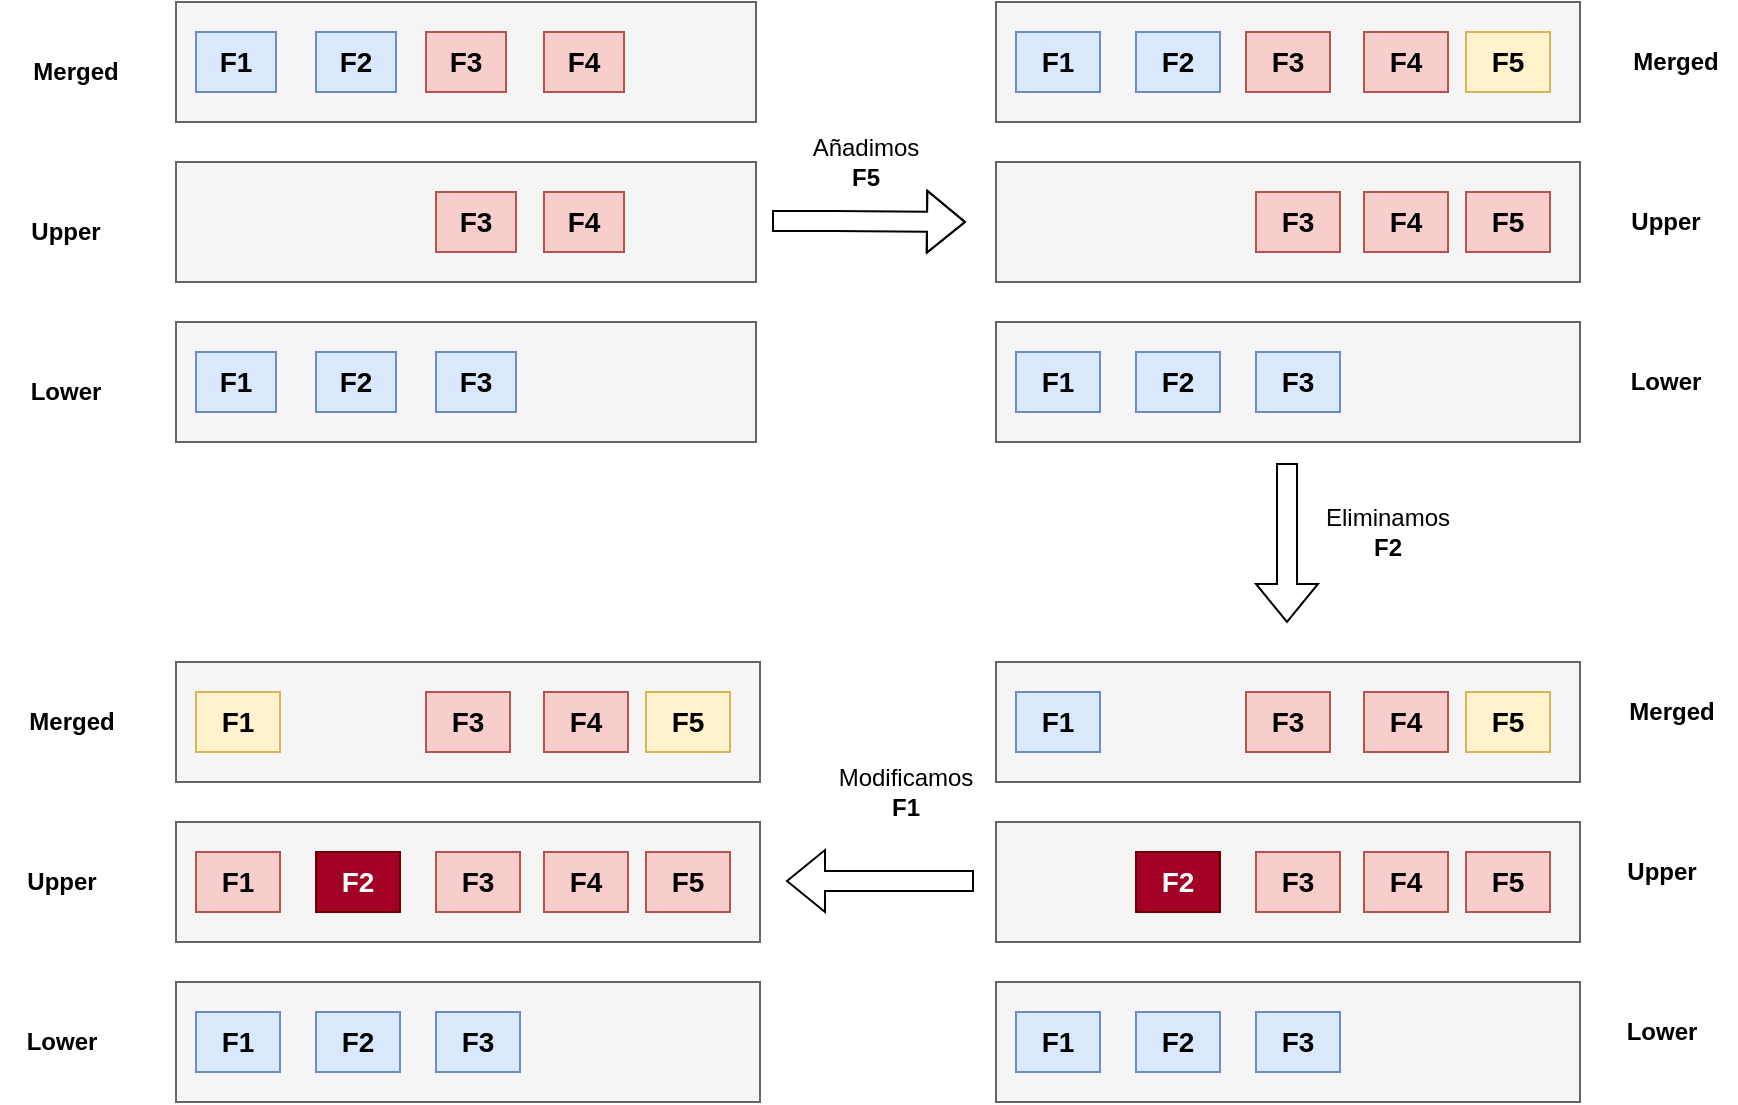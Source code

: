 <mxfile version="24.0.7" type="device">
  <diagram name="Página-1" id="mrkUYzQ1I_oueoynunbM">
    <mxGraphModel dx="2021" dy="729" grid="1" gridSize="10" guides="1" tooltips="1" connect="1" arrows="1" fold="1" page="1" pageScale="1" pageWidth="827" pageHeight="1169" math="0" shadow="0">
      <root>
        <mxCell id="0" />
        <mxCell id="1" parent="0" />
        <mxCell id="-JjYpZbtbT3JPwtIFySJ-1" value="" style="rounded=0;whiteSpace=wrap;html=1;fillColor=#f5f5f5;fontColor=#333333;strokeColor=#666666;" vertex="1" parent="1">
          <mxGeometry x="55" y="380" width="290" height="60" as="geometry" />
        </mxCell>
        <mxCell id="-JjYpZbtbT3JPwtIFySJ-2" value="" style="rounded=0;whiteSpace=wrap;html=1;fillColor=#f5f5f5;fontColor=#333333;strokeColor=#666666;" vertex="1" parent="1">
          <mxGeometry x="55" y="300" width="290" height="60" as="geometry" />
        </mxCell>
        <mxCell id="-JjYpZbtbT3JPwtIFySJ-3" value="" style="rounded=0;whiteSpace=wrap;html=1;fillColor=#f5f5f5;fontColor=#333333;strokeColor=#666666;" vertex="1" parent="1">
          <mxGeometry x="55" y="220" width="290" height="60" as="geometry" />
        </mxCell>
        <mxCell id="-JjYpZbtbT3JPwtIFySJ-4" value="&lt;b&gt;&lt;font style=&quot;font-size: 14px;&quot;&gt;F1&lt;/font&gt;&lt;/b&gt;" style="rounded=0;whiteSpace=wrap;html=1;fillColor=#dae8fc;strokeColor=#6c8ebf;" vertex="1" parent="1">
          <mxGeometry x="65" y="395" width="40" height="30" as="geometry" />
        </mxCell>
        <mxCell id="-JjYpZbtbT3JPwtIFySJ-5" value="&lt;div&gt;&lt;b&gt;&lt;font style=&quot;font-size: 14px;&quot;&gt;F2&lt;/font&gt;&lt;/b&gt;&lt;/div&gt;" style="rounded=0;whiteSpace=wrap;html=1;fillColor=#dae8fc;strokeColor=#6c8ebf;" vertex="1" parent="1">
          <mxGeometry x="125" y="395" width="40" height="30" as="geometry" />
        </mxCell>
        <mxCell id="-JjYpZbtbT3JPwtIFySJ-6" value="&lt;b&gt;&lt;font style=&quot;font-size: 14px;&quot;&gt;F3&lt;/font&gt;&lt;/b&gt;" style="rounded=0;whiteSpace=wrap;html=1;fillColor=#dae8fc;strokeColor=#6c8ebf;" vertex="1" parent="1">
          <mxGeometry x="185" y="395" width="40" height="30" as="geometry" />
        </mxCell>
        <mxCell id="-JjYpZbtbT3JPwtIFySJ-7" value="&lt;b&gt;&lt;font style=&quot;font-size: 14px;&quot;&gt;F4&lt;/font&gt;&lt;/b&gt;" style="rounded=0;whiteSpace=wrap;html=1;fillColor=#f8cecc;strokeColor=#b85450;" vertex="1" parent="1">
          <mxGeometry x="239" y="315" width="40" height="30" as="geometry" />
        </mxCell>
        <mxCell id="-JjYpZbtbT3JPwtIFySJ-12" value="&lt;b&gt;&lt;font style=&quot;font-size: 14px;&quot;&gt;F3&lt;/font&gt;&lt;/b&gt;" style="rounded=0;whiteSpace=wrap;html=1;fillColor=#f8cecc;strokeColor=#b85450;" vertex="1" parent="1">
          <mxGeometry x="185" y="315" width="40" height="30" as="geometry" />
        </mxCell>
        <mxCell id="-JjYpZbtbT3JPwtIFySJ-13" value="&lt;b&gt;&lt;font style=&quot;font-size: 14px;&quot;&gt;F1&lt;/font&gt;&lt;/b&gt;" style="rounded=0;whiteSpace=wrap;html=1;fillColor=#dae8fc;strokeColor=#6c8ebf;" vertex="1" parent="1">
          <mxGeometry x="65" y="235" width="40" height="30" as="geometry" />
        </mxCell>
        <mxCell id="-JjYpZbtbT3JPwtIFySJ-14" value="&lt;div&gt;&lt;b&gt;&lt;font style=&quot;font-size: 14px;&quot;&gt;F2&lt;/font&gt;&lt;/b&gt;&lt;/div&gt;" style="rounded=0;whiteSpace=wrap;html=1;fillColor=#dae8fc;strokeColor=#6c8ebf;" vertex="1" parent="1">
          <mxGeometry x="125" y="235" width="40" height="30" as="geometry" />
        </mxCell>
        <mxCell id="-JjYpZbtbT3JPwtIFySJ-15" value="&lt;b&gt;&lt;font style=&quot;font-size: 14px;&quot;&gt;F3&lt;/font&gt;&lt;/b&gt;" style="rounded=0;whiteSpace=wrap;html=1;fillColor=#f8cecc;strokeColor=#b85450;" vertex="1" parent="1">
          <mxGeometry x="180" y="235" width="40" height="30" as="geometry" />
        </mxCell>
        <mxCell id="-JjYpZbtbT3JPwtIFySJ-16" value="&lt;b&gt;&lt;font style=&quot;font-size: 14px;&quot;&gt;F4&lt;/font&gt;&lt;/b&gt;" style="rounded=0;whiteSpace=wrap;html=1;fillColor=#f8cecc;strokeColor=#b85450;" vertex="1" parent="1">
          <mxGeometry x="239" y="235" width="40" height="30" as="geometry" />
        </mxCell>
        <mxCell id="-JjYpZbtbT3JPwtIFySJ-18" value="" style="shape=flexArrow;endArrow=classic;html=1;rounded=0;" edge="1" parent="1">
          <mxGeometry width="50" height="50" relative="1" as="geometry">
            <mxPoint x="353" y="329.5" as="sourcePoint" />
            <mxPoint x="450" y="330" as="targetPoint" />
            <Array as="points">
              <mxPoint x="384" y="329.5" />
            </Array>
          </mxGeometry>
        </mxCell>
        <mxCell id="-JjYpZbtbT3JPwtIFySJ-19" value="Añadimos &lt;b&gt;F5&lt;/b&gt;" style="text;strokeColor=none;align=center;fillColor=none;html=1;verticalAlign=middle;whiteSpace=wrap;rounded=0;" vertex="1" parent="1">
          <mxGeometry x="370" y="285" width="60" height="30" as="geometry" />
        </mxCell>
        <mxCell id="-JjYpZbtbT3JPwtIFySJ-20" value="" style="rounded=0;whiteSpace=wrap;html=1;fillColor=#f5f5f5;fontColor=#333333;strokeColor=#666666;" vertex="1" parent="1">
          <mxGeometry x="465" y="380" width="292" height="60" as="geometry" />
        </mxCell>
        <mxCell id="-JjYpZbtbT3JPwtIFySJ-21" value="" style="rounded=0;whiteSpace=wrap;html=1;fillColor=#f5f5f5;fontColor=#333333;strokeColor=#666666;" vertex="1" parent="1">
          <mxGeometry x="465" y="300" width="292" height="60" as="geometry" />
        </mxCell>
        <mxCell id="-JjYpZbtbT3JPwtIFySJ-22" value="" style="rounded=0;whiteSpace=wrap;html=1;fillColor=#f5f5f5;fontColor=#333333;strokeColor=#666666;" vertex="1" parent="1">
          <mxGeometry x="465" y="220" width="292" height="60" as="geometry" />
        </mxCell>
        <mxCell id="-JjYpZbtbT3JPwtIFySJ-23" value="&lt;b&gt;&lt;font style=&quot;font-size: 14px;&quot;&gt;F1&lt;/font&gt;&lt;/b&gt;" style="rounded=0;whiteSpace=wrap;html=1;fillColor=#dae8fc;strokeColor=#6c8ebf;" vertex="1" parent="1">
          <mxGeometry x="475" y="395" width="42" height="30" as="geometry" />
        </mxCell>
        <mxCell id="-JjYpZbtbT3JPwtIFySJ-24" value="&lt;div&gt;&lt;b&gt;&lt;font style=&quot;font-size: 14px;&quot;&gt;F2&lt;/font&gt;&lt;/b&gt;&lt;/div&gt;" style="rounded=0;whiteSpace=wrap;html=1;fillColor=#dae8fc;strokeColor=#6c8ebf;" vertex="1" parent="1">
          <mxGeometry x="535" y="395" width="42" height="30" as="geometry" />
        </mxCell>
        <mxCell id="-JjYpZbtbT3JPwtIFySJ-25" value="&lt;b&gt;&lt;font style=&quot;font-size: 14px;&quot;&gt;F3&lt;/font&gt;&lt;/b&gt;" style="rounded=0;whiteSpace=wrap;html=1;fillColor=#dae8fc;strokeColor=#6c8ebf;" vertex="1" parent="1">
          <mxGeometry x="595" y="395" width="42" height="30" as="geometry" />
        </mxCell>
        <mxCell id="-JjYpZbtbT3JPwtIFySJ-26" value="&lt;b&gt;&lt;font style=&quot;font-size: 14px;&quot;&gt;F4&lt;/font&gt;&lt;/b&gt;" style="rounded=0;whiteSpace=wrap;html=1;fillColor=#f8cecc;strokeColor=#b85450;" vertex="1" parent="1">
          <mxGeometry x="649" y="315" width="42" height="30" as="geometry" />
        </mxCell>
        <mxCell id="-JjYpZbtbT3JPwtIFySJ-27" value="&lt;b&gt;&lt;font style=&quot;font-size: 14px;&quot;&gt;F3&lt;/font&gt;&lt;/b&gt;" style="rounded=0;whiteSpace=wrap;html=1;fillColor=#f8cecc;strokeColor=#b85450;" vertex="1" parent="1">
          <mxGeometry x="595" y="315" width="42" height="30" as="geometry" />
        </mxCell>
        <mxCell id="-JjYpZbtbT3JPwtIFySJ-28" value="&lt;b&gt;&lt;font style=&quot;font-size: 14px;&quot;&gt;F1&lt;/font&gt;&lt;/b&gt;" style="rounded=0;whiteSpace=wrap;html=1;fillColor=#dae8fc;strokeColor=#6c8ebf;" vertex="1" parent="1">
          <mxGeometry x="475" y="235" width="42" height="30" as="geometry" />
        </mxCell>
        <mxCell id="-JjYpZbtbT3JPwtIFySJ-29" value="&lt;div&gt;&lt;b&gt;&lt;font style=&quot;font-size: 14px;&quot;&gt;F2&lt;/font&gt;&lt;/b&gt;&lt;/div&gt;" style="rounded=0;whiteSpace=wrap;html=1;fillColor=#dae8fc;strokeColor=#6c8ebf;" vertex="1" parent="1">
          <mxGeometry x="535" y="235" width="42" height="30" as="geometry" />
        </mxCell>
        <mxCell id="-JjYpZbtbT3JPwtIFySJ-30" value="&lt;b&gt;&lt;font style=&quot;font-size: 14px;&quot;&gt;F3&lt;/font&gt;&lt;/b&gt;" style="rounded=0;whiteSpace=wrap;html=1;fillColor=#f8cecc;strokeColor=#b85450;" vertex="1" parent="1">
          <mxGeometry x="590" y="235" width="42" height="30" as="geometry" />
        </mxCell>
        <mxCell id="-JjYpZbtbT3JPwtIFySJ-31" value="&lt;b&gt;&lt;font style=&quot;font-size: 14px;&quot;&gt;F4&lt;/font&gt;&lt;/b&gt;" style="rounded=0;whiteSpace=wrap;html=1;fillColor=#f8cecc;strokeColor=#b85450;" vertex="1" parent="1">
          <mxGeometry x="649" y="235" width="42" height="30" as="geometry" />
        </mxCell>
        <mxCell id="-JjYpZbtbT3JPwtIFySJ-32" value="&lt;b&gt;&lt;font style=&quot;font-size: 14px;&quot;&gt;F5&lt;/font&gt;&lt;/b&gt;" style="rounded=0;whiteSpace=wrap;html=1;fillColor=#fff2cc;strokeColor=#d6b656;" vertex="1" parent="1">
          <mxGeometry x="700" y="235" width="42" height="30" as="geometry" />
        </mxCell>
        <mxCell id="-JjYpZbtbT3JPwtIFySJ-33" value="&lt;b&gt;&lt;font style=&quot;font-size: 14px;&quot;&gt;F5&lt;/font&gt;&lt;/b&gt;" style="rounded=0;whiteSpace=wrap;html=1;fillColor=#f8cecc;strokeColor=#b85450;" vertex="1" parent="1">
          <mxGeometry x="700" y="315" width="42" height="30" as="geometry" />
        </mxCell>
        <mxCell id="-JjYpZbtbT3JPwtIFySJ-35" value="" style="shape=flexArrow;endArrow=classic;html=1;rounded=0;" edge="1" parent="1">
          <mxGeometry width="50" height="50" relative="1" as="geometry">
            <mxPoint x="610.5" y="450.5" as="sourcePoint" />
            <mxPoint x="610.5" y="530.5" as="targetPoint" />
            <Array as="points">
              <mxPoint x="610.5" y="450" />
            </Array>
          </mxGeometry>
        </mxCell>
        <mxCell id="-JjYpZbtbT3JPwtIFySJ-36" value="Eliminamos &lt;b&gt;F2&lt;/b&gt;" style="text;strokeColor=none;align=center;fillColor=none;html=1;verticalAlign=middle;whiteSpace=wrap;rounded=0;" vertex="1" parent="1">
          <mxGeometry x="631" y="470" width="60" height="30" as="geometry" />
        </mxCell>
        <mxCell id="-JjYpZbtbT3JPwtIFySJ-37" value="" style="rounded=0;whiteSpace=wrap;html=1;fillColor=#f5f5f5;fontColor=#333333;strokeColor=#666666;" vertex="1" parent="1">
          <mxGeometry x="465" y="710" width="292" height="60" as="geometry" />
        </mxCell>
        <mxCell id="-JjYpZbtbT3JPwtIFySJ-38" value="" style="rounded=0;whiteSpace=wrap;html=1;fillColor=#f5f5f5;fontColor=#333333;strokeColor=#666666;" vertex="1" parent="1">
          <mxGeometry x="465" y="630" width="292" height="60" as="geometry" />
        </mxCell>
        <mxCell id="-JjYpZbtbT3JPwtIFySJ-39" value="" style="rounded=0;whiteSpace=wrap;html=1;fillColor=#f5f5f5;fontColor=#333333;strokeColor=#666666;" vertex="1" parent="1">
          <mxGeometry x="465" y="550" width="292" height="60" as="geometry" />
        </mxCell>
        <mxCell id="-JjYpZbtbT3JPwtIFySJ-40" value="&lt;b&gt;&lt;font style=&quot;font-size: 14px;&quot;&gt;F1&lt;/font&gt;&lt;/b&gt;" style="rounded=0;whiteSpace=wrap;html=1;fillColor=#dae8fc;strokeColor=#6c8ebf;" vertex="1" parent="1">
          <mxGeometry x="475" y="725" width="42" height="30" as="geometry" />
        </mxCell>
        <mxCell id="-JjYpZbtbT3JPwtIFySJ-41" value="&lt;div&gt;&lt;b&gt;&lt;font style=&quot;font-size: 14px;&quot;&gt;F2&lt;/font&gt;&lt;/b&gt;&lt;/div&gt;" style="rounded=0;whiteSpace=wrap;html=1;fillColor=#dae8fc;strokeColor=#6c8ebf;" vertex="1" parent="1">
          <mxGeometry x="535" y="725" width="42" height="30" as="geometry" />
        </mxCell>
        <mxCell id="-JjYpZbtbT3JPwtIFySJ-42" value="&lt;b&gt;&lt;font style=&quot;font-size: 14px;&quot;&gt;F3&lt;/font&gt;&lt;/b&gt;" style="rounded=0;whiteSpace=wrap;html=1;fillColor=#dae8fc;strokeColor=#6c8ebf;" vertex="1" parent="1">
          <mxGeometry x="595" y="725" width="42" height="30" as="geometry" />
        </mxCell>
        <mxCell id="-JjYpZbtbT3JPwtIFySJ-43" value="&lt;b&gt;&lt;font style=&quot;font-size: 14px;&quot;&gt;F4&lt;/font&gt;&lt;/b&gt;" style="rounded=0;whiteSpace=wrap;html=1;fillColor=#f8cecc;strokeColor=#b85450;" vertex="1" parent="1">
          <mxGeometry x="649" y="645" width="42" height="30" as="geometry" />
        </mxCell>
        <mxCell id="-JjYpZbtbT3JPwtIFySJ-44" value="&lt;b&gt;&lt;font style=&quot;font-size: 14px;&quot;&gt;F3&lt;/font&gt;&lt;/b&gt;" style="rounded=0;whiteSpace=wrap;html=1;fillColor=#f8cecc;strokeColor=#b85450;" vertex="1" parent="1">
          <mxGeometry x="595" y="645" width="42" height="30" as="geometry" />
        </mxCell>
        <mxCell id="-JjYpZbtbT3JPwtIFySJ-45" value="&lt;b&gt;&lt;font style=&quot;font-size: 14px;&quot;&gt;F1&lt;/font&gt;&lt;/b&gt;" style="rounded=0;whiteSpace=wrap;html=1;fillColor=#dae8fc;strokeColor=#6c8ebf;" vertex="1" parent="1">
          <mxGeometry x="475" y="565" width="42" height="30" as="geometry" />
        </mxCell>
        <mxCell id="-JjYpZbtbT3JPwtIFySJ-46" value="&lt;div&gt;&lt;b&gt;&lt;font style=&quot;font-size: 14px;&quot;&gt;F2&lt;/font&gt;&lt;/b&gt;&lt;/div&gt;" style="rounded=0;whiteSpace=wrap;html=1;fillColor=#a20025;strokeColor=#6F0000;fontColor=#ffffff;" vertex="1" parent="1">
          <mxGeometry x="535" y="645" width="42" height="30" as="geometry" />
        </mxCell>
        <mxCell id="-JjYpZbtbT3JPwtIFySJ-47" value="&lt;b&gt;&lt;font style=&quot;font-size: 14px;&quot;&gt;F3&lt;/font&gt;&lt;/b&gt;" style="rounded=0;whiteSpace=wrap;html=1;fillColor=#f8cecc;strokeColor=#b85450;" vertex="1" parent="1">
          <mxGeometry x="590" y="565" width="42" height="30" as="geometry" />
        </mxCell>
        <mxCell id="-JjYpZbtbT3JPwtIFySJ-48" value="&lt;b&gt;&lt;font style=&quot;font-size: 14px;&quot;&gt;F4&lt;/font&gt;&lt;/b&gt;" style="rounded=0;whiteSpace=wrap;html=1;fillColor=#f8cecc;strokeColor=#b85450;" vertex="1" parent="1">
          <mxGeometry x="649" y="565" width="42" height="30" as="geometry" />
        </mxCell>
        <mxCell id="-JjYpZbtbT3JPwtIFySJ-49" value="&lt;b&gt;&lt;font style=&quot;font-size: 14px;&quot;&gt;F5&lt;/font&gt;&lt;/b&gt;" style="rounded=0;whiteSpace=wrap;html=1;fillColor=#fff2cc;strokeColor=#d6b656;" vertex="1" parent="1">
          <mxGeometry x="700" y="565" width="42" height="30" as="geometry" />
        </mxCell>
        <mxCell id="-JjYpZbtbT3JPwtIFySJ-50" value="&lt;b&gt;&lt;font style=&quot;font-size: 14px;&quot;&gt;F5&lt;/font&gt;&lt;/b&gt;" style="rounded=0;whiteSpace=wrap;html=1;fillColor=#f8cecc;strokeColor=#b85450;" vertex="1" parent="1">
          <mxGeometry x="700" y="645" width="42" height="30" as="geometry" />
        </mxCell>
        <mxCell id="-JjYpZbtbT3JPwtIFySJ-51" value="" style="shape=flexArrow;endArrow=classic;html=1;rounded=0;" edge="1" parent="1">
          <mxGeometry width="50" height="50" relative="1" as="geometry">
            <mxPoint x="454" y="659.5" as="sourcePoint" />
            <mxPoint x="360" y="659.5" as="targetPoint" />
            <Array as="points" />
          </mxGeometry>
        </mxCell>
        <mxCell id="-JjYpZbtbT3JPwtIFySJ-52" value="&lt;div&gt;Modificamos&lt;/div&gt;&lt;div&gt;&lt;b&gt;F1&lt;/b&gt;&lt;/div&gt;" style="text;strokeColor=none;align=center;fillColor=none;html=1;verticalAlign=middle;whiteSpace=wrap;rounded=0;" vertex="1" parent="1">
          <mxGeometry x="390" y="600" width="60" height="30" as="geometry" />
        </mxCell>
        <mxCell id="-JjYpZbtbT3JPwtIFySJ-53" value="" style="rounded=0;whiteSpace=wrap;html=1;fillColor=#f5f5f5;fontColor=#333333;strokeColor=#666666;" vertex="1" parent="1">
          <mxGeometry x="55" y="710" width="292" height="60" as="geometry" />
        </mxCell>
        <mxCell id="-JjYpZbtbT3JPwtIFySJ-54" value="" style="rounded=0;whiteSpace=wrap;html=1;fillColor=#f5f5f5;fontColor=#333333;strokeColor=#666666;" vertex="1" parent="1">
          <mxGeometry x="55" y="630" width="292" height="60" as="geometry" />
        </mxCell>
        <mxCell id="-JjYpZbtbT3JPwtIFySJ-55" value="" style="rounded=0;whiteSpace=wrap;html=1;fillColor=#f5f5f5;fontColor=#333333;strokeColor=#666666;" vertex="1" parent="1">
          <mxGeometry x="55" y="550" width="292" height="60" as="geometry" />
        </mxCell>
        <mxCell id="-JjYpZbtbT3JPwtIFySJ-56" value="&lt;b&gt;&lt;font style=&quot;font-size: 14px;&quot;&gt;F1&lt;/font&gt;&lt;/b&gt;" style="rounded=0;whiteSpace=wrap;html=1;fillColor=#dae8fc;strokeColor=#6c8ebf;" vertex="1" parent="1">
          <mxGeometry x="65" y="725" width="42" height="30" as="geometry" />
        </mxCell>
        <mxCell id="-JjYpZbtbT3JPwtIFySJ-57" value="&lt;div&gt;&lt;b&gt;&lt;font style=&quot;font-size: 14px;&quot;&gt;F2&lt;/font&gt;&lt;/b&gt;&lt;/div&gt;" style="rounded=0;whiteSpace=wrap;html=1;fillColor=#dae8fc;strokeColor=#6c8ebf;" vertex="1" parent="1">
          <mxGeometry x="125" y="725" width="42" height="30" as="geometry" />
        </mxCell>
        <mxCell id="-JjYpZbtbT3JPwtIFySJ-58" value="&lt;b&gt;&lt;font style=&quot;font-size: 14px;&quot;&gt;F3&lt;/font&gt;&lt;/b&gt;" style="rounded=0;whiteSpace=wrap;html=1;fillColor=#dae8fc;strokeColor=#6c8ebf;" vertex="1" parent="1">
          <mxGeometry x="185" y="725" width="42" height="30" as="geometry" />
        </mxCell>
        <mxCell id="-JjYpZbtbT3JPwtIFySJ-59" value="&lt;b&gt;&lt;font style=&quot;font-size: 14px;&quot;&gt;F4&lt;/font&gt;&lt;/b&gt;" style="rounded=0;whiteSpace=wrap;html=1;fillColor=#f8cecc;strokeColor=#b85450;" vertex="1" parent="1">
          <mxGeometry x="239" y="645" width="42" height="30" as="geometry" />
        </mxCell>
        <mxCell id="-JjYpZbtbT3JPwtIFySJ-60" value="&lt;b&gt;&lt;font style=&quot;font-size: 14px;&quot;&gt;F3&lt;/font&gt;&lt;/b&gt;" style="rounded=0;whiteSpace=wrap;html=1;fillColor=#f8cecc;strokeColor=#b85450;" vertex="1" parent="1">
          <mxGeometry x="185" y="645" width="42" height="30" as="geometry" />
        </mxCell>
        <mxCell id="-JjYpZbtbT3JPwtIFySJ-61" value="&lt;b&gt;&lt;font style=&quot;font-size: 14px;&quot;&gt;F1&lt;/font&gt;&lt;/b&gt;" style="rounded=0;whiteSpace=wrap;html=1;fillColor=#fff2cc;strokeColor=#d6b656;" vertex="1" parent="1">
          <mxGeometry x="65" y="565" width="42" height="30" as="geometry" />
        </mxCell>
        <mxCell id="-JjYpZbtbT3JPwtIFySJ-62" value="&lt;div&gt;&lt;b&gt;&lt;font style=&quot;font-size: 14px;&quot;&gt;F2&lt;/font&gt;&lt;/b&gt;&lt;/div&gt;" style="rounded=0;whiteSpace=wrap;html=1;fillColor=#a20025;strokeColor=#6F0000;fontColor=#ffffff;" vertex="1" parent="1">
          <mxGeometry x="125" y="645" width="42" height="30" as="geometry" />
        </mxCell>
        <mxCell id="-JjYpZbtbT3JPwtIFySJ-63" value="&lt;b&gt;&lt;font style=&quot;font-size: 14px;&quot;&gt;F3&lt;/font&gt;&lt;/b&gt;" style="rounded=0;whiteSpace=wrap;html=1;fillColor=#f8cecc;strokeColor=#b85450;" vertex="1" parent="1">
          <mxGeometry x="180" y="565" width="42" height="30" as="geometry" />
        </mxCell>
        <mxCell id="-JjYpZbtbT3JPwtIFySJ-64" value="&lt;b&gt;&lt;font style=&quot;font-size: 14px;&quot;&gt;F4&lt;/font&gt;&lt;/b&gt;" style="rounded=0;whiteSpace=wrap;html=1;fillColor=#f8cecc;strokeColor=#b85450;" vertex="1" parent="1">
          <mxGeometry x="239" y="565" width="42" height="30" as="geometry" />
        </mxCell>
        <mxCell id="-JjYpZbtbT3JPwtIFySJ-65" value="&lt;b&gt;&lt;font style=&quot;font-size: 14px;&quot;&gt;F5&lt;/font&gt;&lt;/b&gt;" style="rounded=0;whiteSpace=wrap;html=1;fillColor=#fff2cc;strokeColor=#d6b656;" vertex="1" parent="1">
          <mxGeometry x="290" y="565" width="42" height="30" as="geometry" />
        </mxCell>
        <mxCell id="-JjYpZbtbT3JPwtIFySJ-66" value="&lt;b&gt;&lt;font style=&quot;font-size: 14px;&quot;&gt;F5&lt;/font&gt;&lt;/b&gt;" style="rounded=0;whiteSpace=wrap;html=1;fillColor=#f8cecc;strokeColor=#b85450;" vertex="1" parent="1">
          <mxGeometry x="290" y="645" width="42" height="30" as="geometry" />
        </mxCell>
        <mxCell id="-JjYpZbtbT3JPwtIFySJ-67" value="&lt;b&gt;&lt;font style=&quot;font-size: 14px;&quot;&gt;F1&lt;/font&gt;&lt;/b&gt;" style="rounded=0;whiteSpace=wrap;html=1;fillColor=#f8cecc;strokeColor=#b85450;" vertex="1" parent="1">
          <mxGeometry x="65" y="645" width="42" height="30" as="geometry" />
        </mxCell>
        <mxCell id="-JjYpZbtbT3JPwtIFySJ-68" value="&lt;b&gt;Merged&lt;/b&gt;" style="text;strokeColor=none;align=center;fillColor=none;html=1;verticalAlign=middle;whiteSpace=wrap;rounded=0;" vertex="1" parent="1">
          <mxGeometry x="775" y="235" width="60" height="30" as="geometry" />
        </mxCell>
        <mxCell id="-JjYpZbtbT3JPwtIFySJ-69" value="&lt;b&gt;Upper&lt;/b&gt;" style="text;strokeColor=none;align=center;fillColor=none;html=1;verticalAlign=middle;whiteSpace=wrap;rounded=0;" vertex="1" parent="1">
          <mxGeometry x="770" y="315" width="60" height="30" as="geometry" />
        </mxCell>
        <mxCell id="-JjYpZbtbT3JPwtIFySJ-70" value="&lt;b&gt;Lower&lt;/b&gt;" style="text;strokeColor=none;align=center;fillColor=none;html=1;verticalAlign=middle;whiteSpace=wrap;rounded=0;" vertex="1" parent="1">
          <mxGeometry x="770" y="395" width="60" height="30" as="geometry" />
        </mxCell>
        <mxCell id="-JjYpZbtbT3JPwtIFySJ-74" value="&lt;b&gt;Merged&lt;/b&gt;" style="text;strokeColor=none;align=center;fillColor=none;html=1;verticalAlign=middle;whiteSpace=wrap;rounded=0;" vertex="1" parent="1">
          <mxGeometry x="772.5" y="560" width="60" height="30" as="geometry" />
        </mxCell>
        <mxCell id="-JjYpZbtbT3JPwtIFySJ-75" value="&lt;b&gt;Upper&lt;/b&gt;" style="text;strokeColor=none;align=center;fillColor=none;html=1;verticalAlign=middle;whiteSpace=wrap;rounded=0;" vertex="1" parent="1">
          <mxGeometry x="767.5" y="640" width="60" height="30" as="geometry" />
        </mxCell>
        <mxCell id="-JjYpZbtbT3JPwtIFySJ-76" value="&lt;b&gt;Lower&lt;/b&gt;" style="text;strokeColor=none;align=center;fillColor=none;html=1;verticalAlign=middle;whiteSpace=wrap;rounded=0;" vertex="1" parent="1">
          <mxGeometry x="767.5" y="720" width="60" height="30" as="geometry" />
        </mxCell>
        <mxCell id="-JjYpZbtbT3JPwtIFySJ-77" value="&lt;b&gt;Merged&lt;/b&gt;" style="text;strokeColor=none;align=center;fillColor=none;html=1;verticalAlign=middle;whiteSpace=wrap;rounded=0;" vertex="1" parent="1">
          <mxGeometry x="-25" y="240" width="60" height="30" as="geometry" />
        </mxCell>
        <mxCell id="-JjYpZbtbT3JPwtIFySJ-78" value="&lt;b&gt;Upper&lt;/b&gt;" style="text;strokeColor=none;align=center;fillColor=none;html=1;verticalAlign=middle;whiteSpace=wrap;rounded=0;" vertex="1" parent="1">
          <mxGeometry x="-30" y="320" width="60" height="30" as="geometry" />
        </mxCell>
        <mxCell id="-JjYpZbtbT3JPwtIFySJ-79" value="&lt;b&gt;Lower&lt;/b&gt;" style="text;strokeColor=none;align=center;fillColor=none;html=1;verticalAlign=middle;whiteSpace=wrap;rounded=0;" vertex="1" parent="1">
          <mxGeometry x="-30" y="400" width="60" height="30" as="geometry" />
        </mxCell>
        <mxCell id="-JjYpZbtbT3JPwtIFySJ-80" value="&lt;b&gt;Merged&lt;/b&gt;" style="text;strokeColor=none;align=center;fillColor=none;html=1;verticalAlign=middle;whiteSpace=wrap;rounded=0;" vertex="1" parent="1">
          <mxGeometry x="-27.5" y="565" width="60" height="30" as="geometry" />
        </mxCell>
        <mxCell id="-JjYpZbtbT3JPwtIFySJ-81" value="&lt;b&gt;Upper&lt;/b&gt;" style="text;strokeColor=none;align=center;fillColor=none;html=1;verticalAlign=middle;whiteSpace=wrap;rounded=0;" vertex="1" parent="1">
          <mxGeometry x="-32.5" y="645" width="60" height="30" as="geometry" />
        </mxCell>
        <mxCell id="-JjYpZbtbT3JPwtIFySJ-82" value="&lt;b&gt;Lower&lt;/b&gt;" style="text;strokeColor=none;align=center;fillColor=none;html=1;verticalAlign=middle;whiteSpace=wrap;rounded=0;" vertex="1" parent="1">
          <mxGeometry x="-32.5" y="725" width="60" height="30" as="geometry" />
        </mxCell>
      </root>
    </mxGraphModel>
  </diagram>
</mxfile>
